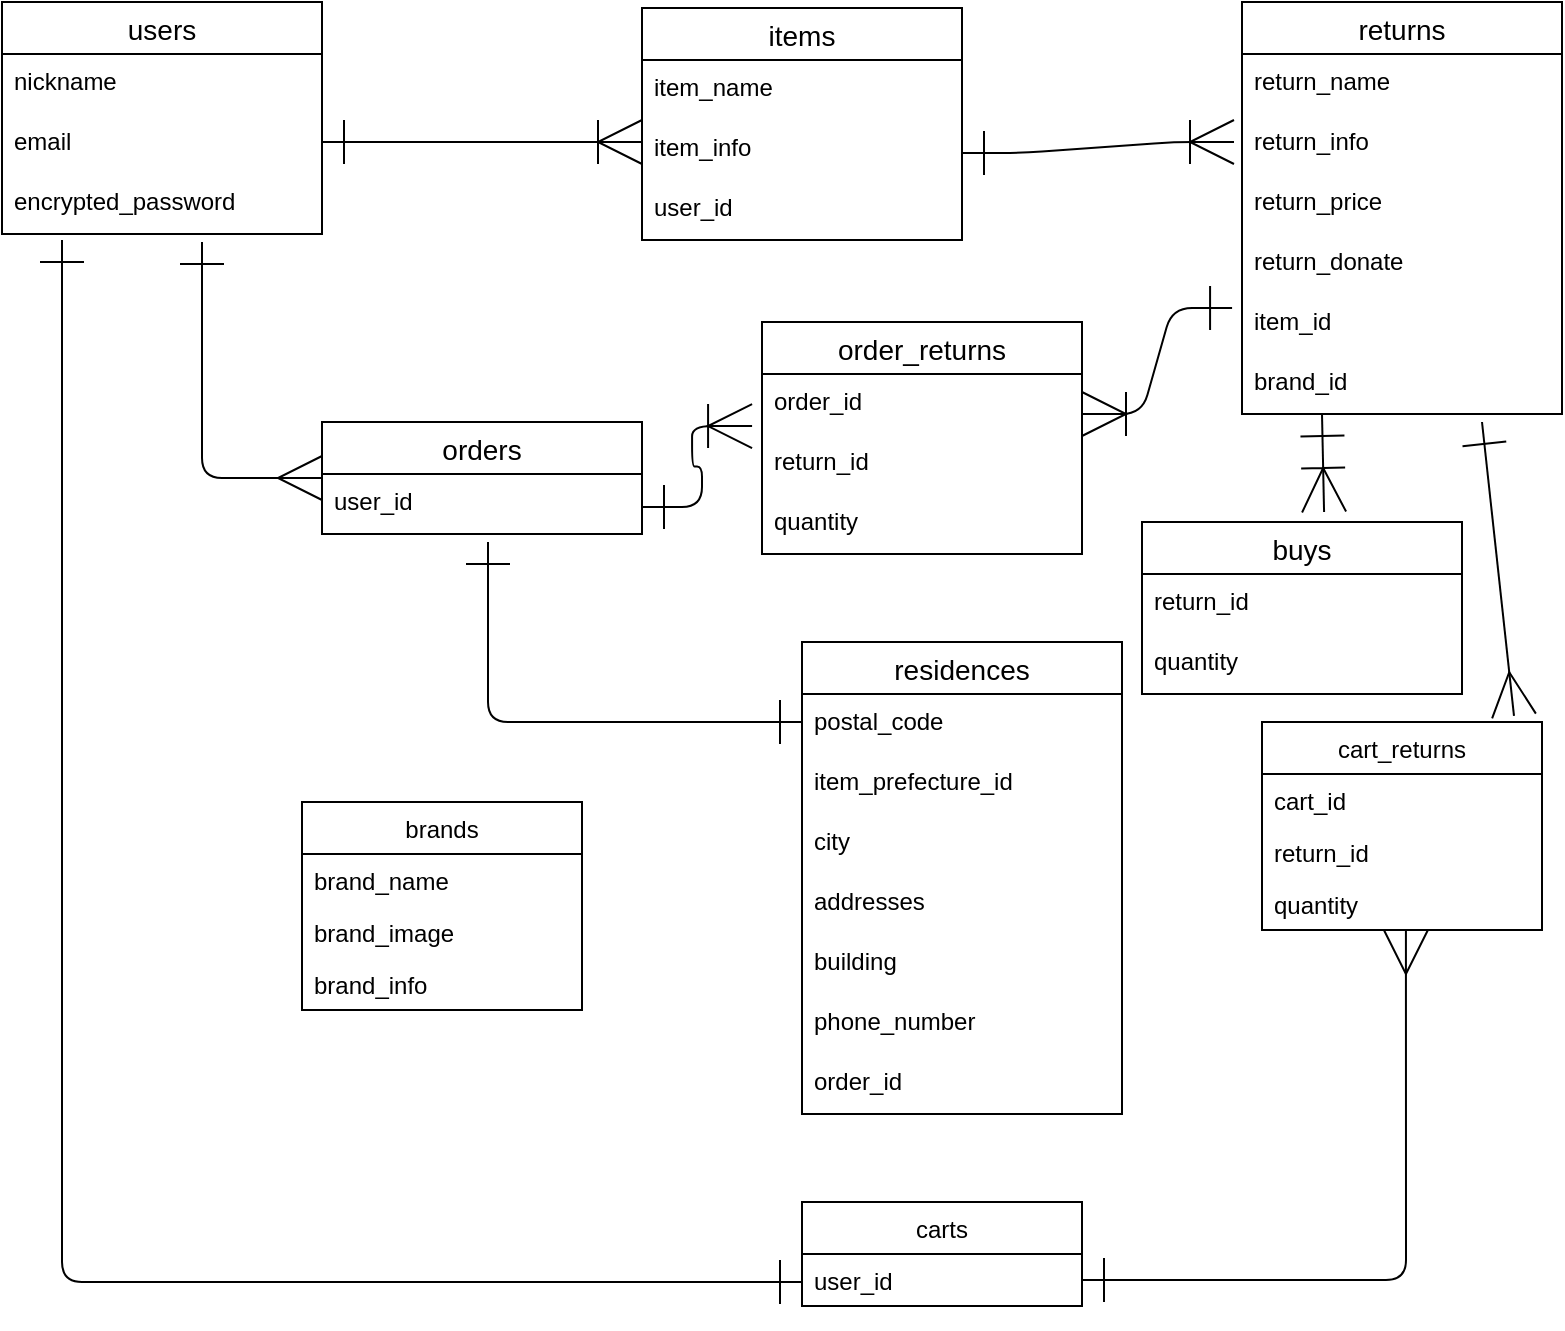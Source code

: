 <mxfile>
    <diagram id="DPuDMiUmRfRjASfP_N3v" name="ページ1">
        <mxGraphModel dx="1208" dy="601" grid="1" gridSize="10" guides="1" tooltips="1" connect="1" arrows="1" fold="1" page="1" pageScale="1" pageWidth="827" pageHeight="1169" math="0" shadow="0">
            <root>
                <mxCell id="0"/>
                <mxCell id="1" parent="0"/>
                <mxCell id="2" value="users" style="swimlane;fontStyle=0;childLayout=stackLayout;horizontal=1;startSize=26;horizontalStack=0;resizeParent=1;resizeParentMax=0;resizeLast=0;collapsible=1;marginBottom=0;align=center;fontSize=14;" parent="1" vertex="1">
                    <mxGeometry x="40" y="40" width="160" height="116" as="geometry"/>
                </mxCell>
                <mxCell id="3" value="nickname" style="text;strokeColor=none;fillColor=none;spacingLeft=4;spacingRight=4;overflow=hidden;rotatable=0;points=[[0,0.5],[1,0.5]];portConstraint=eastwest;fontSize=12;" parent="2" vertex="1">
                    <mxGeometry y="26" width="160" height="30" as="geometry"/>
                </mxCell>
                <mxCell id="4" value="email" style="text;strokeColor=none;fillColor=none;spacingLeft=4;spacingRight=4;overflow=hidden;rotatable=0;points=[[0,0.5],[1,0.5]];portConstraint=eastwest;fontSize=12;" parent="2" vertex="1">
                    <mxGeometry y="56" width="160" height="30" as="geometry"/>
                </mxCell>
                <mxCell id="5" value="encrypted_password" style="text;strokeColor=none;fillColor=none;spacingLeft=4;spacingRight=4;overflow=hidden;rotatable=0;points=[[0,0.5],[1,0.5]];portConstraint=eastwest;fontSize=12;" parent="2" vertex="1">
                    <mxGeometry y="86" width="160" height="30" as="geometry"/>
                </mxCell>
                <mxCell id="8" value="" style="edgeStyle=entityRelationEdgeStyle;fontSize=12;html=1;endArrow=ERoneToMany;startArrow=ERone;startFill=0;endSize=20;startSize=20;" parent="1" edge="1">
                    <mxGeometry width="100" height="100" relative="1" as="geometry">
                        <mxPoint x="200" y="110" as="sourcePoint"/>
                        <mxPoint x="360" y="110" as="targetPoint"/>
                    </mxGeometry>
                </mxCell>
                <mxCell id="9" value="items" style="swimlane;fontStyle=0;childLayout=stackLayout;horizontal=1;startSize=26;horizontalStack=0;resizeParent=1;resizeParentMax=0;resizeLast=0;collapsible=1;marginBottom=0;align=center;fontSize=14;" parent="1" vertex="1">
                    <mxGeometry x="360" y="43" width="160" height="116" as="geometry"/>
                </mxCell>
                <mxCell id="10" value="item_name" style="text;strokeColor=none;fillColor=none;spacingLeft=4;spacingRight=4;overflow=hidden;rotatable=0;points=[[0,0.5],[1,0.5]];portConstraint=eastwest;fontSize=12;" parent="9" vertex="1">
                    <mxGeometry y="26" width="160" height="30" as="geometry"/>
                </mxCell>
                <mxCell id="11" value="item_info" style="text;strokeColor=none;fillColor=none;spacingLeft=4;spacingRight=4;overflow=hidden;rotatable=0;points=[[0,0.5],[1,0.5]];portConstraint=eastwest;fontSize=12;" parent="9" vertex="1">
                    <mxGeometry y="56" width="160" height="30" as="geometry"/>
                </mxCell>
                <mxCell id="13" value="user_id" style="text;strokeColor=none;fillColor=none;spacingLeft=4;spacingRight=4;overflow=hidden;rotatable=0;points=[[0,0.5],[1,0.5]];portConstraint=eastwest;fontSize=12;" parent="9" vertex="1">
                    <mxGeometry y="86" width="160" height="30" as="geometry"/>
                </mxCell>
                <mxCell id="15" value="orders" style="swimlane;fontStyle=0;childLayout=stackLayout;horizontal=1;startSize=26;horizontalStack=0;resizeParent=1;resizeParentMax=0;resizeLast=0;collapsible=1;marginBottom=0;align=center;fontSize=14;" parent="1" vertex="1">
                    <mxGeometry x="200" y="250" width="160" height="56" as="geometry"/>
                </mxCell>
                <mxCell id="16" value="user_id" style="text;strokeColor=none;fillColor=none;spacingLeft=4;spacingRight=4;overflow=hidden;rotatable=0;points=[[0,0.5],[1,0.5]];portConstraint=eastwest;fontSize=12;" parent="15" vertex="1">
                    <mxGeometry y="26" width="160" height="30" as="geometry"/>
                </mxCell>
                <mxCell id="21" value="" style="edgeStyle=segmentEdgeStyle;endArrow=ERone;html=1;startSize=20;endSize=20;startArrow=ERmany;startFill=0;endFill=0;exitX=0;exitY=0.5;exitDx=0;exitDy=0;" parent="1" source="15" edge="1">
                    <mxGeometry width="50" height="50" relative="1" as="geometry">
                        <mxPoint x="200" y="279" as="sourcePoint"/>
                        <mxPoint x="140" y="160" as="targetPoint"/>
                    </mxGeometry>
                </mxCell>
                <mxCell id="22" value="" style="edgeStyle=segmentEdgeStyle;endArrow=ERone;html=1;startSize=20;endSize=20;startArrow=ERone;startFill=0;endFill=0;" parent="1" edge="1">
                    <mxGeometry width="50" height="50" relative="1" as="geometry">
                        <mxPoint x="440" y="400" as="sourcePoint"/>
                        <mxPoint x="283" y="310" as="targetPoint"/>
                    </mxGeometry>
                </mxCell>
                <mxCell id="23" value="residences" style="swimlane;fontStyle=0;childLayout=stackLayout;horizontal=1;startSize=26;horizontalStack=0;resizeParent=1;resizeParentMax=0;resizeLast=0;collapsible=1;marginBottom=0;align=center;fontSize=14;" parent="1" vertex="1">
                    <mxGeometry x="440" y="360" width="160" height="236" as="geometry"/>
                </mxCell>
                <mxCell id="24" value="postal_code" style="text;strokeColor=none;fillColor=none;spacingLeft=4;spacingRight=4;overflow=hidden;rotatable=0;points=[[0,0.5],[1,0.5]];portConstraint=eastwest;fontSize=12;" parent="23" vertex="1">
                    <mxGeometry y="26" width="160" height="30" as="geometry"/>
                </mxCell>
                <mxCell id="25" value="item_prefecture_id" style="text;strokeColor=none;fillColor=none;spacingLeft=4;spacingRight=4;overflow=hidden;rotatable=0;points=[[0,0.5],[1,0.5]];portConstraint=eastwest;fontSize=12;" parent="23" vertex="1">
                    <mxGeometry y="56" width="160" height="30" as="geometry"/>
                </mxCell>
                <mxCell id="26" value="city" style="text;strokeColor=none;fillColor=none;spacingLeft=4;spacingRight=4;overflow=hidden;rotatable=0;points=[[0,0.5],[1,0.5]];portConstraint=eastwest;fontSize=12;" parent="23" vertex="1">
                    <mxGeometry y="86" width="160" height="30" as="geometry"/>
                </mxCell>
                <mxCell id="27" value="addresses" style="text;strokeColor=none;fillColor=none;spacingLeft=4;spacingRight=4;overflow=hidden;rotatable=0;points=[[0,0.5],[1,0.5]];portConstraint=eastwest;fontSize=12;" parent="23" vertex="1">
                    <mxGeometry y="116" width="160" height="30" as="geometry"/>
                </mxCell>
                <mxCell id="28" value="building" style="text;strokeColor=none;fillColor=none;spacingLeft=4;spacingRight=4;overflow=hidden;rotatable=0;points=[[0,0.5],[1,0.5]];portConstraint=eastwest;fontSize=12;" parent="23" vertex="1">
                    <mxGeometry y="146" width="160" height="30" as="geometry"/>
                </mxCell>
                <mxCell id="29" value="phone_number" style="text;strokeColor=none;fillColor=none;spacingLeft=4;spacingRight=4;overflow=hidden;rotatable=0;points=[[0,0.5],[1,0.5]];portConstraint=eastwest;fontSize=12;" parent="23" vertex="1">
                    <mxGeometry y="176" width="160" height="30" as="geometry"/>
                </mxCell>
                <mxCell id="30" value="order_id" style="text;strokeColor=none;fillColor=none;spacingLeft=4;spacingRight=4;overflow=hidden;rotatable=0;points=[[0,0.5],[1,0.5]];portConstraint=eastwest;fontSize=12;" parent="23" vertex="1">
                    <mxGeometry y="206" width="160" height="30" as="geometry"/>
                </mxCell>
                <mxCell id="31" value="" style="edgeStyle=entityRelationEdgeStyle;fontSize=12;html=1;endArrow=ERoneToMany;startArrow=ERone;startFill=0;endSize=20;startSize=20;" parent="1" edge="1">
                    <mxGeometry width="100" height="100" relative="1" as="geometry">
                        <mxPoint x="520" y="115.5" as="sourcePoint"/>
                        <mxPoint x="656" y="110" as="targetPoint"/>
                    </mxGeometry>
                </mxCell>
                <mxCell id="32" value="returns" style="swimlane;fontStyle=0;childLayout=stackLayout;horizontal=1;startSize=26;horizontalStack=0;resizeParent=1;resizeParentMax=0;resizeLast=0;collapsible=1;marginBottom=0;align=center;fontSize=14;" parent="1" vertex="1">
                    <mxGeometry x="660" y="40" width="160" height="206" as="geometry"/>
                </mxCell>
                <mxCell id="33" value="return_name" style="text;strokeColor=none;fillColor=none;spacingLeft=4;spacingRight=4;overflow=hidden;rotatable=0;points=[[0,0.5],[1,0.5]];portConstraint=eastwest;fontSize=12;" parent="32" vertex="1">
                    <mxGeometry y="26" width="160" height="30" as="geometry"/>
                </mxCell>
                <mxCell id="34" value="return_info" style="text;strokeColor=none;fillColor=none;spacingLeft=4;spacingRight=4;overflow=hidden;rotatable=0;points=[[0,0.5],[1,0.5]];portConstraint=eastwest;fontSize=12;" parent="32" vertex="1">
                    <mxGeometry y="56" width="160" height="30" as="geometry"/>
                </mxCell>
                <mxCell id="35" value="return_price" style="text;strokeColor=none;fillColor=none;spacingLeft=4;spacingRight=4;overflow=hidden;rotatable=0;points=[[0,0.5],[1,0.5]];portConstraint=eastwest;fontSize=12;" parent="32" vertex="1">
                    <mxGeometry y="86" width="160" height="30" as="geometry"/>
                </mxCell>
                <mxCell id="36" value="return_donate" style="text;strokeColor=none;fillColor=none;spacingLeft=4;spacingRight=4;overflow=hidden;rotatable=0;points=[[0,0.5],[1,0.5]];portConstraint=eastwest;fontSize=12;" parent="32" vertex="1">
                    <mxGeometry y="116" width="160" height="30" as="geometry"/>
                </mxCell>
                <mxCell id="42" value="item_id" style="text;strokeColor=none;fillColor=none;spacingLeft=4;spacingRight=4;overflow=hidden;rotatable=0;points=[[0,0.5],[1,0.5]];portConstraint=eastwest;fontSize=12;" parent="32" vertex="1">
                    <mxGeometry y="146" width="160" height="30" as="geometry"/>
                </mxCell>
                <mxCell id="57" value="brand_id" style="text;strokeColor=none;fillColor=none;spacingLeft=4;spacingRight=4;overflow=hidden;rotatable=0;points=[[0,0.5],[1,0.5]];portConstraint=eastwest;fontSize=12;" parent="32" vertex="1">
                    <mxGeometry y="176" width="160" height="30" as="geometry"/>
                </mxCell>
                <mxCell id="43" value="" style="edgeStyle=segmentEdgeStyle;endArrow=ERone;html=1;startSize=20;endSize=20;startArrow=ERone;startFill=0;endFill=0;" parent="1" edge="1">
                    <mxGeometry width="50" height="50" relative="1" as="geometry">
                        <mxPoint x="440" y="680" as="sourcePoint"/>
                        <mxPoint x="70" y="159" as="targetPoint"/>
                    </mxGeometry>
                </mxCell>
                <mxCell id="44" value="carts" style="swimlane;fontStyle=0;childLayout=stackLayout;horizontal=1;startSize=26;fillColor=none;horizontalStack=0;resizeParent=1;resizeParentMax=0;resizeLast=0;collapsible=1;marginBottom=0;" parent="1" vertex="1">
                    <mxGeometry x="440" y="640" width="140" height="52" as="geometry"/>
                </mxCell>
                <mxCell id="45" value="user_id" style="text;strokeColor=none;fillColor=none;align=left;verticalAlign=top;spacingLeft=4;spacingRight=4;overflow=hidden;rotatable=0;points=[[0,0.5],[1,0.5]];portConstraint=eastwest;" parent="44" vertex="1">
                    <mxGeometry y="26" width="140" height="26" as="geometry"/>
                </mxCell>
                <mxCell id="48" value="" style="edgeStyle=segmentEdgeStyle;endArrow=ERmany;html=1;startSize=20;endSize=20;startArrow=ERone;startFill=0;endFill=0;exitX=1;exitY=0.5;exitDx=0;exitDy=0;entryX=0.514;entryY=1;entryDx=0;entryDy=0;entryPerimeter=0;" parent="1" source="45" target="64" edge="1">
                    <mxGeometry width="50" height="50" relative="1" as="geometry">
                        <mxPoint x="410" y="276.01" as="sourcePoint"/>
                        <mxPoint x="690" y="480" as="targetPoint"/>
                    </mxGeometry>
                </mxCell>
                <mxCell id="49" value="cart_returns" style="swimlane;fontStyle=0;childLayout=stackLayout;horizontal=1;startSize=26;fillColor=none;horizontalStack=0;resizeParent=1;resizeParentMax=0;resizeLast=0;collapsible=1;marginBottom=0;" parent="1" vertex="1">
                    <mxGeometry x="670" y="400" width="140" height="104" as="geometry"/>
                </mxCell>
                <mxCell id="50" value="cart_id" style="text;strokeColor=none;fillColor=none;align=left;verticalAlign=top;spacingLeft=4;spacingRight=4;overflow=hidden;rotatable=0;points=[[0,0.5],[1,0.5]];portConstraint=eastwest;" parent="49" vertex="1">
                    <mxGeometry y="26" width="140" height="26" as="geometry"/>
                </mxCell>
                <mxCell id="51" value="return_id" style="text;strokeColor=none;fillColor=none;align=left;verticalAlign=top;spacingLeft=4;spacingRight=4;overflow=hidden;rotatable=0;points=[[0,0.5],[1,0.5]];portConstraint=eastwest;" parent="49" vertex="1">
                    <mxGeometry y="52" width="140" height="26" as="geometry"/>
                </mxCell>
                <mxCell id="64" value="quantity" style="text;strokeColor=none;fillColor=none;align=left;verticalAlign=top;spacingLeft=4;spacingRight=4;overflow=hidden;rotatable=0;points=[[0,0.5],[1,0.5]];portConstraint=eastwest;" parent="49" vertex="1">
                    <mxGeometry y="78" width="140" height="26" as="geometry"/>
                </mxCell>
                <mxCell id="54" value="" style="endArrow=ERone;html=1;exitX=0.9;exitY=-0.029;exitDx=0;exitDy=0;exitPerimeter=0;startArrow=ERmany;startFill=0;endSize=20;startSize=20;endFill=0;" parent="1" source="49" edge="1">
                    <mxGeometry width="50" height="50" relative="1" as="geometry">
                        <mxPoint x="550" y="500" as="sourcePoint"/>
                        <mxPoint x="780" y="250" as="targetPoint"/>
                    </mxGeometry>
                </mxCell>
                <mxCell id="58" value="brands" style="swimlane;fontStyle=0;childLayout=stackLayout;horizontal=1;startSize=26;fillColor=none;horizontalStack=0;resizeParent=1;resizeParentMax=0;resizeLast=0;collapsible=1;marginBottom=0;" parent="1" vertex="1">
                    <mxGeometry x="190" y="440" width="140" height="104" as="geometry"/>
                </mxCell>
                <mxCell id="59" value="brand_name" style="text;strokeColor=none;fillColor=none;align=left;verticalAlign=top;spacingLeft=4;spacingRight=4;overflow=hidden;rotatable=0;points=[[0,0.5],[1,0.5]];portConstraint=eastwest;" parent="58" vertex="1">
                    <mxGeometry y="26" width="140" height="26" as="geometry"/>
                </mxCell>
                <mxCell id="60" value="brand_image" style="text;strokeColor=none;fillColor=none;align=left;verticalAlign=top;spacingLeft=4;spacingRight=4;overflow=hidden;rotatable=0;points=[[0,0.5],[1,0.5]];portConstraint=eastwest;" parent="58" vertex="1">
                    <mxGeometry y="52" width="140" height="26" as="geometry"/>
                </mxCell>
                <mxCell id="62" value="brand_info" style="text;strokeColor=none;fillColor=none;align=left;verticalAlign=top;spacingLeft=4;spacingRight=4;overflow=hidden;rotatable=0;points=[[0,0.5],[1,0.5]];portConstraint=eastwest;" parent="58" vertex="1">
                    <mxGeometry y="78" width="140" height="26" as="geometry"/>
                </mxCell>
                <mxCell id="70" value="order_returns" style="swimlane;fontStyle=0;childLayout=stackLayout;horizontal=1;startSize=26;horizontalStack=0;resizeParent=1;resizeParentMax=0;resizeLast=0;collapsible=1;marginBottom=0;align=center;fontSize=14;" parent="1" vertex="1">
                    <mxGeometry x="420" y="200" width="160" height="116" as="geometry"/>
                </mxCell>
                <mxCell id="71" value="order_id" style="text;strokeColor=none;fillColor=none;spacingLeft=4;spacingRight=4;overflow=hidden;rotatable=0;points=[[0,0.5],[1,0.5]];portConstraint=eastwest;fontSize=12;" parent="70" vertex="1">
                    <mxGeometry y="26" width="160" height="30" as="geometry"/>
                </mxCell>
                <mxCell id="72" value="return_id" style="text;strokeColor=none;fillColor=none;spacingLeft=4;spacingRight=4;overflow=hidden;rotatable=0;points=[[0,0.5],[1,0.5]];portConstraint=eastwest;fontSize=12;" parent="70" vertex="1">
                    <mxGeometry y="56" width="160" height="30" as="geometry"/>
                </mxCell>
                <mxCell id="76" value="quantity" style="text;strokeColor=none;fillColor=none;spacingLeft=4;spacingRight=4;overflow=hidden;rotatable=0;points=[[0,0.5],[1,0.5]];portConstraint=eastwest;fontSize=12;" parent="70" vertex="1">
                    <mxGeometry y="86" width="160" height="30" as="geometry"/>
                </mxCell>
                <mxCell id="77" value="" style="edgeStyle=entityRelationEdgeStyle;fontSize=12;html=1;endArrow=ERoneToMany;startArrow=ERone;startFill=0;endSize=20;startSize=20;entryX=-0.031;entryY=0.867;entryDx=0;entryDy=0;entryPerimeter=0;" parent="1" target="71" edge="1">
                    <mxGeometry width="100" height="100" relative="1" as="geometry">
                        <mxPoint x="360" y="292.5" as="sourcePoint"/>
                        <mxPoint x="520" y="292.5" as="targetPoint"/>
                    </mxGeometry>
                </mxCell>
                <mxCell id="79" value="" style="edgeStyle=entityRelationEdgeStyle;fontSize=12;html=1;endArrow=ERone;startArrow=ERoneToMany;startFill=0;endSize=20;startSize=20;entryX=-0.031;entryY=0.233;entryDx=0;entryDy=0;entryPerimeter=0;endFill=0;" parent="1" target="42" edge="1">
                    <mxGeometry width="100" height="100" relative="1" as="geometry">
                        <mxPoint x="580" y="246" as="sourcePoint"/>
                        <mxPoint x="716" y="240.5" as="targetPoint"/>
                    </mxGeometry>
                </mxCell>
                <mxCell id="80" value="buys" style="swimlane;fontStyle=0;childLayout=stackLayout;horizontal=1;startSize=26;horizontalStack=0;resizeParent=1;resizeParentMax=0;resizeLast=0;collapsible=1;marginBottom=0;align=center;fontSize=14;" vertex="1" parent="1">
                    <mxGeometry x="610" y="300" width="160" height="86" as="geometry"/>
                </mxCell>
                <mxCell id="81" value="return_id" style="text;strokeColor=none;fillColor=none;spacingLeft=4;spacingRight=4;overflow=hidden;rotatable=0;points=[[0,0.5],[1,0.5]];portConstraint=eastwest;fontSize=12;" vertex="1" parent="80">
                    <mxGeometry y="26" width="160" height="30" as="geometry"/>
                </mxCell>
                <mxCell id="82" value="quantity" style="text;strokeColor=none;fillColor=none;spacingLeft=4;spacingRight=4;overflow=hidden;rotatable=0;points=[[0,0.5],[1,0.5]];portConstraint=eastwest;fontSize=12;" vertex="1" parent="80">
                    <mxGeometry y="56" width="160" height="30" as="geometry"/>
                </mxCell>
                <mxCell id="83" value="" style="endArrow=ERone;html=1;exitX=0.569;exitY=-0.058;exitDx=0;exitDy=0;exitPerimeter=0;startArrow=ERoneToMany;startFill=0;endSize=20;startSize=20;endFill=0;" edge="1" parent="1" source="80">
                    <mxGeometry width="50" height="50" relative="1" as="geometry">
                        <mxPoint x="716" y="392.984" as="sourcePoint"/>
                        <mxPoint x="700" y="246" as="targetPoint"/>
                    </mxGeometry>
                </mxCell>
            </root>
        </mxGraphModel>
    </diagram>
</mxfile>